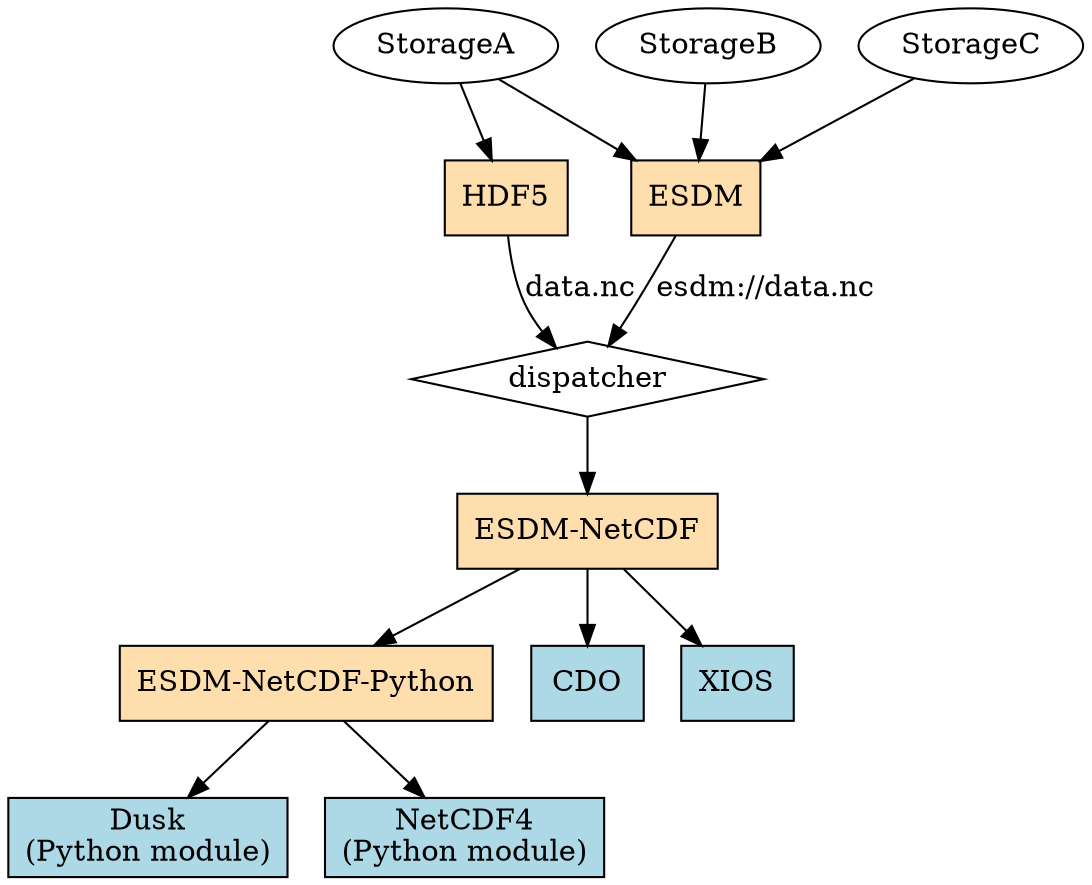 digraph G {
  dispatcher [shape=diamond];
  storage0 [shape=ellipse, style=filled, fillcolor="white", label="StorageA"];
  storage1 [shape=ellipse, style=filled, fillcolor="white", label="StorageB"];
  storage2 [shape=ellipse, style=filled, fillcolor="white", label="StorageC"];
  hdf5 [shape=box,style=filled,fillcolor="navajowhite",label="HDF5"];
  esdm [shape=box,style=filled,fillcolor="navajowhite",label="ESDM"];
  esdm_netcdf[shape=box,style=filled,fillcolor="navajowhite",label="ESDM-NetCDF"];
  python_netcdf[shape=box,style=filled,fillcolor="navajowhite",label="ESDM-NetCDF-Python"];
  cdo[shape=box,style=filled,fillcolor="lightblue",label="CDO"];
  xios[shape=box,style=filled,fillcolor="lightblue",label="XIOS"];
  dusk[shape=box,style=filled,fillcolor="lightblue",label="Dusk\n(Python module)"];
  python_script[shape=box,style=filled,fillcolor="lightblue",label="NetCDF4\n(Python module)"];

  storage0 -> esdm;
  storage1 -> esdm;
  storage2 -> esdm;
  esdm -> dispatcher[label="esdm://data.nc"];
  hdf5 -> dispatcher[label="data.nc"];
  dispatcher -> esdm_netcdf;
  storage0 -> hdf5; 
  esdm_netcdf -> python_netcdf;
  esdm_netcdf -> cdo;
  esdm_netcdf -> xios;
  python_netcdf -> python_script;
  python_netcdf -> dusk;
}

